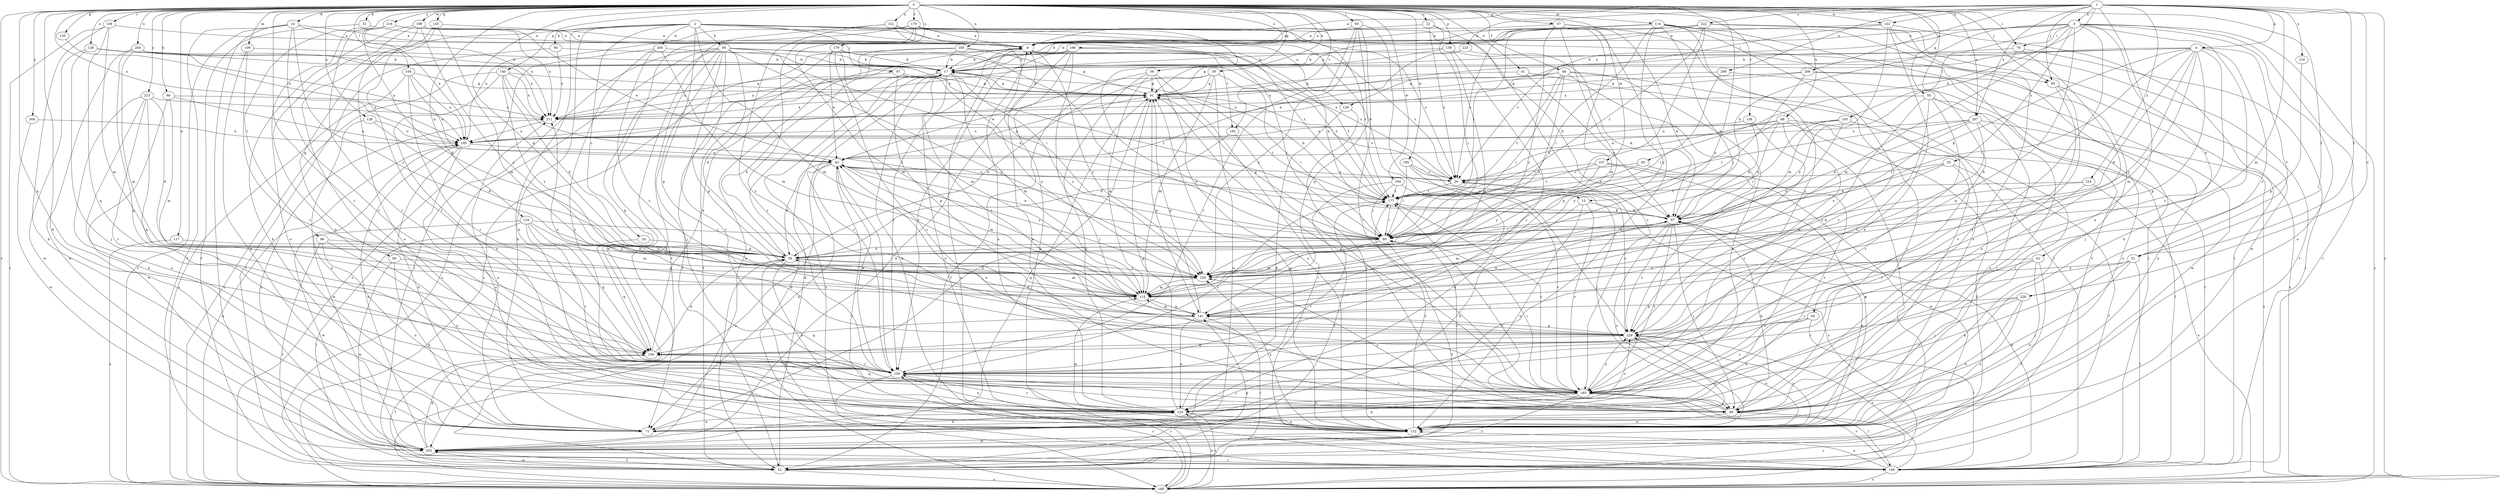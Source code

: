 strict digraph  {
0;
1;
2;
3;
4;
8;
12;
15;
17;
22;
24;
25;
26;
31;
35;
39;
41;
42;
43;
48;
51;
52;
55;
57;
59;
60;
61;
65;
66;
68;
71;
78;
80;
83;
85;
87;
89;
92;
93;
95;
97;
98;
104;
105;
106;
107;
109;
114;
115;
117;
119;
121;
122;
123;
126;
128;
129;
132;
135;
139;
140;
141;
145;
150;
156;
158;
159;
164;
166;
168;
170;
177;
179;
183;
185;
192;
193;
194;
195;
198;
200;
202;
204;
207;
208;
209;
210;
211;
213;
216;
220;
222;
223;
224;
226;
229;
0 -> 12  [label=b];
0 -> 22  [label=c];
0 -> 31  [label=d];
0 -> 35  [label=d];
0 -> 39  [label=e];
0 -> 41  [label=e];
0 -> 48  [label=f];
0 -> 51  [label=f];
0 -> 55  [label=g];
0 -> 57  [label=g];
0 -> 59  [label=g];
0 -> 65  [label=h];
0 -> 66  [label=h];
0 -> 68  [label=h];
0 -> 71  [label=h];
0 -> 78  [label=i];
0 -> 83  [label=j];
0 -> 85  [label=j];
0 -> 98  [label=l];
0 -> 104  [label=l];
0 -> 107  [label=m];
0 -> 109  [label=m];
0 -> 114  [label=m];
0 -> 117  [label=n];
0 -> 119  [label=n];
0 -> 121  [label=n];
0 -> 122  [label=n];
0 -> 126  [label=o];
0 -> 128  [label=o];
0 -> 135  [label=p];
0 -> 139  [label=p];
0 -> 140  [label=p];
0 -> 145  [label=q];
0 -> 150  [label=q];
0 -> 156  [label=r];
0 -> 158  [label=r];
0 -> 159  [label=r];
0 -> 164  [label=s];
0 -> 166  [label=s];
0 -> 168  [label=s];
0 -> 170  [label=t];
0 -> 179  [label=u];
0 -> 183  [label=u];
0 -> 185  [label=u];
0 -> 192  [label=v];
0 -> 194  [label=w];
0 -> 195  [label=w];
0 -> 198  [label=w];
0 -> 204  [label=x];
0 -> 207  [label=x];
0 -> 213  [label=y];
0 -> 216  [label=y];
0 -> 220  [label=y];
1 -> 3  [label=a];
1 -> 4  [label=a];
1 -> 8  [label=a];
1 -> 51  [label=f];
1 -> 85  [label=j];
1 -> 92  [label=k];
1 -> 115  [label=m];
1 -> 122  [label=n];
1 -> 123  [label=n];
1 -> 168  [label=s];
1 -> 207  [label=x];
1 -> 208  [label=x];
1 -> 209  [label=x];
1 -> 210  [label=x];
1 -> 222  [label=z];
1 -> 223  [label=z];
1 -> 224  [label=z];
1 -> 226  [label=z];
2 -> 15  [label=b];
2 -> 24  [label=c];
2 -> 60  [label=g];
2 -> 71  [label=h];
2 -> 85  [label=j];
2 -> 87  [label=j];
2 -> 93  [label=k];
2 -> 95  [label=k];
2 -> 97  [label=k];
2 -> 115  [label=m];
2 -> 123  [label=n];
2 -> 129  [label=o];
2 -> 141  [label=p];
2 -> 177  [label=t];
2 -> 200  [label=w];
3 -> 8  [label=a];
3 -> 15  [label=b];
3 -> 25  [label=c];
3 -> 42  [label=e];
3 -> 71  [label=h];
3 -> 78  [label=i];
3 -> 105  [label=l];
3 -> 106  [label=l];
3 -> 115  [label=m];
3 -> 129  [label=o];
3 -> 132  [label=o];
3 -> 150  [label=q];
3 -> 159  [label=r];
3 -> 168  [label=s];
4 -> 17  [label=b];
4 -> 35  [label=d];
4 -> 51  [label=f];
4 -> 80  [label=i];
4 -> 97  [label=k];
4 -> 115  [label=m];
4 -> 141  [label=p];
4 -> 185  [label=u];
4 -> 211  [label=x];
4 -> 220  [label=y];
4 -> 226  [label=z];
4 -> 229  [label=z];
8 -> 17  [label=b];
8 -> 26  [label=c];
8 -> 80  [label=i];
8 -> 159  [label=r];
8 -> 192  [label=v];
8 -> 220  [label=y];
12 -> 8  [label=a];
12 -> 52  [label=f];
12 -> 106  [label=l];
12 -> 159  [label=r];
12 -> 168  [label=s];
12 -> 211  [label=x];
12 -> 220  [label=y];
15 -> 71  [label=h];
15 -> 97  [label=k];
15 -> 132  [label=o];
15 -> 193  [label=v];
17 -> 61  [label=g];
17 -> 115  [label=m];
17 -> 132  [label=o];
17 -> 159  [label=r];
17 -> 168  [label=s];
17 -> 211  [label=x];
17 -> 220  [label=y];
17 -> 229  [label=z];
22 -> 8  [label=a];
22 -> 26  [label=c];
22 -> 80  [label=i];
22 -> 193  [label=v];
24 -> 35  [label=d];
24 -> 150  [label=q];
25 -> 26  [label=c];
25 -> 52  [label=f];
25 -> 89  [label=j];
25 -> 97  [label=k];
25 -> 115  [label=m];
26 -> 43  [label=e];
26 -> 168  [label=s];
26 -> 177  [label=t];
31 -> 8  [label=a];
31 -> 52  [label=f];
35 -> 17  [label=b];
35 -> 52  [label=f];
35 -> 115  [label=m];
35 -> 123  [label=n];
35 -> 220  [label=y];
39 -> 35  [label=d];
39 -> 43  [label=e];
39 -> 61  [label=g];
39 -> 80  [label=i];
39 -> 115  [label=m];
39 -> 202  [label=w];
41 -> 61  [label=g];
41 -> 97  [label=k];
41 -> 202  [label=w];
42 -> 52  [label=f];
42 -> 89  [label=j];
42 -> 132  [label=o];
42 -> 159  [label=r];
42 -> 220  [label=y];
43 -> 26  [label=c];
43 -> 35  [label=d];
43 -> 61  [label=g];
43 -> 71  [label=h];
43 -> 106  [label=l];
43 -> 115  [label=m];
43 -> 159  [label=r];
43 -> 168  [label=s];
43 -> 220  [label=y];
48 -> 35  [label=d];
48 -> 61  [label=g];
48 -> 80  [label=i];
48 -> 89  [label=j];
48 -> 123  [label=n];
48 -> 177  [label=t];
48 -> 185  [label=u];
48 -> 229  [label=z];
51 -> 89  [label=j];
51 -> 106  [label=l];
51 -> 123  [label=n];
51 -> 220  [label=y];
51 -> 229  [label=z];
52 -> 17  [label=b];
52 -> 141  [label=p];
52 -> 168  [label=s];
52 -> 202  [label=w];
55 -> 106  [label=l];
55 -> 132  [label=o];
55 -> 159  [label=r];
55 -> 193  [label=v];
55 -> 211  [label=x];
55 -> 229  [label=z];
57 -> 8  [label=a];
57 -> 26  [label=c];
57 -> 97  [label=k];
57 -> 106  [label=l];
57 -> 115  [label=m];
57 -> 123  [label=n];
57 -> 150  [label=q];
57 -> 177  [label=t];
57 -> 220  [label=y];
59 -> 52  [label=f];
59 -> 61  [label=g];
59 -> 106  [label=l];
59 -> 115  [label=m];
59 -> 123  [label=n];
59 -> 132  [label=o];
60 -> 71  [label=h];
60 -> 202  [label=w];
60 -> 220  [label=y];
61 -> 17  [label=b];
61 -> 26  [label=c];
61 -> 71  [label=h];
61 -> 141  [label=p];
61 -> 177  [label=t];
61 -> 211  [label=x];
65 -> 106  [label=l];
65 -> 123  [label=n];
65 -> 193  [label=v];
65 -> 229  [label=z];
66 -> 43  [label=e];
66 -> 115  [label=m];
66 -> 202  [label=w];
66 -> 211  [label=x];
68 -> 26  [label=c];
68 -> 52  [label=f];
68 -> 97  [label=k];
68 -> 106  [label=l];
68 -> 185  [label=u];
68 -> 193  [label=v];
68 -> 220  [label=y];
71 -> 123  [label=n];
71 -> 211  [label=x];
71 -> 229  [label=z];
78 -> 17  [label=b];
78 -> 106  [label=l];
78 -> 193  [label=v];
78 -> 220  [label=y];
80 -> 35  [label=d];
80 -> 43  [label=e];
80 -> 52  [label=f];
80 -> 61  [label=g];
80 -> 115  [label=m];
83 -> 8  [label=a];
83 -> 141  [label=p];
83 -> 159  [label=r];
83 -> 193  [label=v];
83 -> 220  [label=y];
83 -> 229  [label=z];
85 -> 123  [label=n];
85 -> 168  [label=s];
85 -> 193  [label=v];
87 -> 61  [label=g];
87 -> 141  [label=p];
87 -> 177  [label=t];
87 -> 211  [label=x];
87 -> 220  [label=y];
89 -> 8  [label=a];
89 -> 80  [label=i];
89 -> 97  [label=k];
89 -> 132  [label=o];
89 -> 168  [label=s];
89 -> 177  [label=t];
89 -> 220  [label=y];
92 -> 26  [label=c];
92 -> 177  [label=t];
92 -> 193  [label=v];
93 -> 17  [label=b];
93 -> 52  [label=f];
93 -> 211  [label=x];
95 -> 17  [label=b];
95 -> 35  [label=d];
95 -> 71  [label=h];
95 -> 89  [label=j];
95 -> 97  [label=k];
95 -> 106  [label=l];
95 -> 141  [label=p];
95 -> 150  [label=q];
95 -> 168  [label=s];
95 -> 177  [label=t];
95 -> 193  [label=v];
95 -> 220  [label=y];
97 -> 80  [label=i];
97 -> 89  [label=j];
97 -> 115  [label=m];
97 -> 132  [label=o];
97 -> 193  [label=v];
97 -> 229  [label=z];
98 -> 35  [label=d];
98 -> 52  [label=f];
98 -> 123  [label=n];
98 -> 132  [label=o];
104 -> 43  [label=e];
104 -> 61  [label=g];
104 -> 159  [label=r];
104 -> 168  [label=s];
104 -> 185  [label=u];
105 -> 35  [label=d];
105 -> 43  [label=e];
105 -> 80  [label=i];
105 -> 89  [label=j];
105 -> 185  [label=u];
106 -> 35  [label=d];
106 -> 97  [label=k];
106 -> 132  [label=o];
106 -> 168  [label=s];
106 -> 193  [label=v];
106 -> 229  [label=z];
107 -> 26  [label=c];
107 -> 132  [label=o];
107 -> 177  [label=t];
107 -> 202  [label=w];
107 -> 220  [label=y];
109 -> 17  [label=b];
109 -> 71  [label=h];
109 -> 159  [label=r];
114 -> 8  [label=a];
114 -> 17  [label=b];
114 -> 52  [label=f];
114 -> 61  [label=g];
114 -> 80  [label=i];
114 -> 97  [label=k];
114 -> 106  [label=l];
114 -> 132  [label=o];
114 -> 193  [label=v];
114 -> 220  [label=y];
114 -> 229  [label=z];
115 -> 141  [label=p];
117 -> 35  [label=d];
117 -> 168  [label=s];
119 -> 80  [label=i];
119 -> 106  [label=l];
119 -> 115  [label=m];
119 -> 150  [label=q];
119 -> 193  [label=v];
119 -> 202  [label=w];
119 -> 220  [label=y];
121 -> 8  [label=a];
121 -> 26  [label=c];
121 -> 80  [label=i];
121 -> 159  [label=r];
121 -> 202  [label=w];
122 -> 8  [label=a];
122 -> 26  [label=c];
122 -> 89  [label=j];
122 -> 106  [label=l];
122 -> 115  [label=m];
122 -> 123  [label=n];
123 -> 8  [label=a];
123 -> 61  [label=g];
123 -> 71  [label=h];
123 -> 132  [label=o];
123 -> 159  [label=r];
123 -> 168  [label=s];
123 -> 177  [label=t];
123 -> 229  [label=z];
126 -> 35  [label=d];
126 -> 123  [label=n];
126 -> 185  [label=u];
128 -> 17  [label=b];
128 -> 89  [label=j];
128 -> 185  [label=u];
128 -> 202  [label=w];
129 -> 71  [label=h];
129 -> 132  [label=o];
132 -> 17  [label=b];
132 -> 61  [label=g];
132 -> 97  [label=k];
132 -> 115  [label=m];
132 -> 177  [label=t];
132 -> 202  [label=w];
132 -> 220  [label=y];
132 -> 229  [label=z];
135 -> 185  [label=u];
139 -> 17  [label=b];
139 -> 61  [label=g];
139 -> 97  [label=k];
139 -> 141  [label=p];
139 -> 159  [label=r];
140 -> 35  [label=d];
140 -> 61  [label=g];
140 -> 80  [label=i];
140 -> 123  [label=n];
140 -> 168  [label=s];
140 -> 211  [label=x];
140 -> 220  [label=y];
141 -> 35  [label=d];
141 -> 61  [label=g];
141 -> 97  [label=k];
141 -> 106  [label=l];
141 -> 115  [label=m];
141 -> 123  [label=n];
141 -> 150  [label=q];
141 -> 229  [label=z];
145 -> 8  [label=a];
145 -> 115  [label=m];
145 -> 123  [label=n];
145 -> 132  [label=o];
150 -> 8  [label=a];
150 -> 35  [label=d];
150 -> 52  [label=f];
150 -> 159  [label=r];
156 -> 97  [label=k];
156 -> 185  [label=u];
156 -> 229  [label=z];
158 -> 8  [label=a];
158 -> 71  [label=h];
158 -> 115  [label=m];
158 -> 150  [label=q];
158 -> 168  [label=s];
159 -> 43  [label=e];
159 -> 89  [label=j];
159 -> 123  [label=n];
159 -> 168  [label=s];
159 -> 177  [label=t];
159 -> 193  [label=v];
164 -> 185  [label=u];
164 -> 202  [label=w];
166 -> 17  [label=b];
166 -> 89  [label=j];
166 -> 132  [label=o];
166 -> 159  [label=r];
166 -> 177  [label=t];
166 -> 202  [label=w];
168 -> 8  [label=a];
168 -> 17  [label=b];
168 -> 123  [label=n];
168 -> 159  [label=r];
168 -> 185  [label=u];
170 -> 8  [label=a];
170 -> 52  [label=f];
170 -> 80  [label=i];
170 -> 97  [label=k];
170 -> 115  [label=m];
170 -> 177  [label=t];
170 -> 185  [label=u];
170 -> 229  [label=z];
177 -> 17  [label=b];
177 -> 43  [label=e];
177 -> 80  [label=i];
177 -> 97  [label=k];
179 -> 17  [label=b];
179 -> 43  [label=e];
179 -> 52  [label=f];
179 -> 80  [label=i];
179 -> 115  [label=m];
179 -> 193  [label=v];
183 -> 17  [label=b];
183 -> 26  [label=c];
183 -> 52  [label=f];
183 -> 61  [label=g];
183 -> 168  [label=s];
185 -> 43  [label=e];
185 -> 71  [label=h];
185 -> 132  [label=o];
185 -> 202  [label=w];
192 -> 35  [label=d];
192 -> 89  [label=j];
193 -> 43  [label=e];
193 -> 52  [label=f];
193 -> 61  [label=g];
193 -> 71  [label=h];
193 -> 80  [label=i];
193 -> 89  [label=j];
193 -> 106  [label=l];
193 -> 123  [label=n];
193 -> 150  [label=q];
193 -> 177  [label=t];
193 -> 229  [label=z];
194 -> 52  [label=f];
194 -> 80  [label=i];
194 -> 177  [label=t];
194 -> 193  [label=v];
195 -> 26  [label=c];
195 -> 80  [label=i];
195 -> 89  [label=j];
195 -> 123  [label=n];
198 -> 8  [label=a];
198 -> 43  [label=e];
198 -> 71  [label=h];
198 -> 123  [label=n];
198 -> 159  [label=r];
198 -> 220  [label=y];
200 -> 17  [label=b];
200 -> 115  [label=m];
200 -> 168  [label=s];
200 -> 193  [label=v];
200 -> 229  [label=z];
202 -> 8  [label=a];
202 -> 52  [label=f];
202 -> 61  [label=g];
202 -> 106  [label=l];
202 -> 150  [label=q];
202 -> 185  [label=u];
202 -> 211  [label=x];
204 -> 17  [label=b];
204 -> 61  [label=g];
204 -> 115  [label=m];
204 -> 150  [label=q];
204 -> 202  [label=w];
204 -> 211  [label=x];
207 -> 89  [label=j];
207 -> 97  [label=k];
207 -> 168  [label=s];
207 -> 177  [label=t];
207 -> 185  [label=u];
207 -> 220  [label=y];
207 -> 229  [label=z];
208 -> 61  [label=g];
208 -> 80  [label=i];
208 -> 132  [label=o];
209 -> 61  [label=g];
209 -> 80  [label=i];
209 -> 132  [label=o];
209 -> 202  [label=w];
209 -> 211  [label=x];
210 -> 141  [label=p];
211 -> 185  [label=u];
213 -> 35  [label=d];
213 -> 71  [label=h];
213 -> 132  [label=o];
213 -> 150  [label=q];
213 -> 159  [label=r];
213 -> 211  [label=x];
216 -> 8  [label=a];
216 -> 35  [label=d];
216 -> 132  [label=o];
216 -> 159  [label=r];
216 -> 185  [label=u];
216 -> 211  [label=x];
220 -> 115  [label=m];
222 -> 8  [label=a];
222 -> 17  [label=b];
222 -> 52  [label=f];
222 -> 80  [label=i];
222 -> 177  [label=t];
222 -> 202  [label=w];
222 -> 211  [label=x];
223 -> 17  [label=b];
223 -> 43  [label=e];
223 -> 89  [label=j];
224 -> 35  [label=d];
224 -> 159  [label=r];
224 -> 168  [label=s];
224 -> 177  [label=t];
226 -> 71  [label=h];
226 -> 132  [label=o];
226 -> 141  [label=p];
226 -> 159  [label=r];
226 -> 193  [label=v];
229 -> 26  [label=c];
229 -> 132  [label=o];
229 -> 141  [label=p];
229 -> 150  [label=q];
229 -> 211  [label=x];
}
